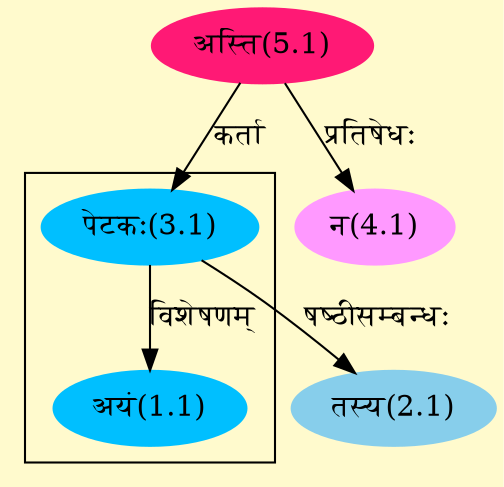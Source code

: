 digraph G{
rankdir=BT;
 compound=true;
 bgcolor="lemonchiffon1";

subgraph cluster_1{
Node1_1 [style=filled, color="#00BFFF" label = "अयं(1.1)"]
Node3_1 [style=filled, color="#00BFFF" label = "पेटकः(3.1)"]

}
Node2_1 [style=filled, color="#87CEEB" label = "तस्य(2.1)"]
Node3_1 [style=filled, color="#00BFFF" label = "पेटकः(3.1)"]
Node5_1 [style=filled, color="#FF1975" label = "अस्ति(5.1)"]
Node4_1 [style=filled, color="#FF99FF" label = "न(4.1)"]
/* Start of Relations section */

Node1_1 -> Node3_1 [  label="विशेषणम्"  dir="back" ]
Node2_1 -> Node3_1 [  label="षष्ठीसम्बन्धः"  dir="back" ]
Node3_1 -> Node5_1 [  label="कर्ता"  dir="back" ]
Node4_1 -> Node5_1 [  label="प्रतिषेधः"  dir="back" ]
}
